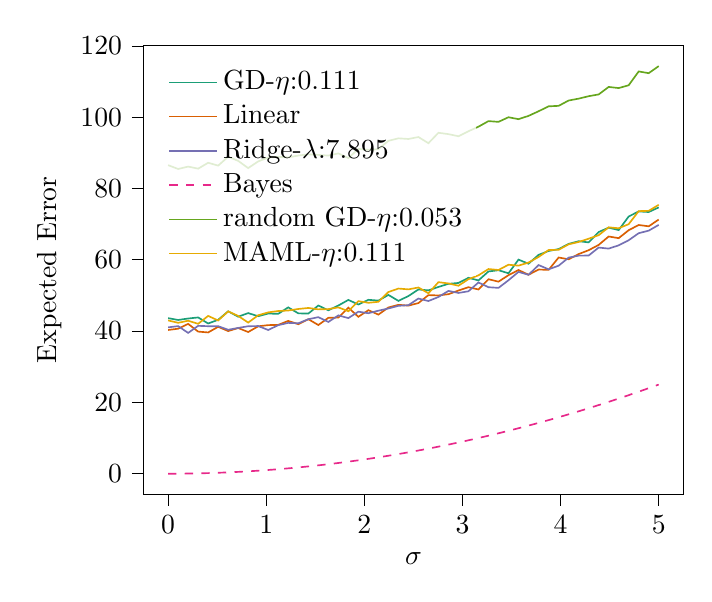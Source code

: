 % This file was created with tikzplotlib v0.10.1.
\begin{tikzpicture}

\definecolor{chocolate217952}{RGB}{217,95,2}
\definecolor{darkcyan27158119}{RGB}{27,158,119}
\definecolor{darkgoldenrod16611829}{RGB}{166,118,29}
\definecolor{darkgray176}{RGB}{176,176,176}
\definecolor{deeppink23141138}{RGB}{231,41,138}
\definecolor{lightslategray117112179}{RGB}{117,112,179}
\definecolor{olivedrab10216630}{RGB}{102,166,30}
\definecolor{orange2301712}{RGB}{230,171,2}

\begin{axis}[
legend cell align={left},
legend style={
  fill opacity=0.8,
  draw opacity=1,
  text opacity=1,
  at={(0.03,0.97)},
  anchor=north west,
  draw=none
},
tick align=outside,
tick pos=left,
x grid style={darkgray176},
xlabel={\(\displaystyle \sigma\)},
xmin=-0.25, xmax=5.25,
xtick style={color=black},
y grid style={darkgray176},
ylabel={Expected Error},
ymin=-5.715, ymax=120.015,
ytick style={color=black}
]
\addplot [semithick, darkcyan27158119]
table {%
0 43.624
0.102 43.114
0.204 43.518
0.306 43.824
0.408 42.126
0.51 43.161
0.612 45.536
0.714 44.033
0.816 45.04
0.918 44.166
1.02 44.913
1.122 44.835
1.224 46.648
1.327 44.968
1.429 44.909
1.531 47.168
1.633 45.821
1.735 47.17
1.837 48.735
1.939 47.452
2.041 48.763
2.143 48.549
2.245 50.14
2.347 48.467
2.449 49.822
2.551 51.663
2.653 51.415
2.755 52.373
2.857 53.251
2.959 53.493
3.061 54.936
3.163 54.204
3.265 56.72
3.367 57.071
3.469 56.2
3.571 60.039
3.673 58.883
3.776 61.377
3.878 62.46
3.98 63.0
4.082 64.451
4.184 65.197
4.286 64.868
4.388 67.774
4.49 69.002
4.592 68.319
4.694 72.134
4.796 73.552
4.898 73.384
5 74.683
};
\addlegendentry{GD-$\eta$:0.111}
\addplot [semithick, chocolate217952]
table {%
0 40.304
0.102 40.664
0.204 42.017
0.306 39.85
0.408 39.616
0.51 41.199
0.612 39.998
0.714 40.857
0.816 39.731
0.918 41.337
1.02 41.667
1.122 41.741
1.224 42.858
1.327 41.924
1.429 43.33
1.531 41.696
1.633 43.712
1.735 43.778
1.837 46.577
1.939 43.994
2.041 45.862
2.143 44.613
2.245 46.617
2.347 47.355
2.449 47.139
2.551 47.851
2.653 50.088
2.755 49.985
2.857 50.342
2.959 51.368
3.061 52.3
3.163 51.666
3.265 54.543
3.367 53.856
3.469 55.675
3.571 57.123
3.673 55.797
3.776 57.259
3.878 57.161
3.98 60.633
4.082 60.128
4.184 61.591
4.286 62.679
4.388 64.159
4.49 66.523
4.592 66.057
4.694 68.287
4.796 69.75
4.898 69.382
5 71.264
};
\addlegendentry{Linear}
\addplot [semithick, lightslategray117112179]
table {%
0 41.04
0.102 41.392
0.204 39.483
0.306 41.471
0.408 41.364
0.51 41.377
0.612 40.364
0.714 40.882
0.816 41.354
0.918 41.407
1.02 40.301
1.122 41.656
1.224 42.295
1.327 42.182
1.429 43.325
1.531 43.902
1.633 42.557
1.735 44.398
1.837 43.641
1.939 45.438
2.041 45.011
2.143 45.714
2.245 46.335
2.347 47.08
2.449 47.253
2.551 49.121
2.653 48.426
2.755 49.563
2.857 51.262
2.959 50.691
3.061 51.159
3.163 53.63
3.265 52.303
3.367 52.111
3.469 54.25
3.571 56.592
3.673 55.783
3.776 58.513
3.878 57.32
3.98 58.332
4.082 60.603
4.184 61.148
4.286 61.187
4.388 63.42
4.49 63.127
4.592 64.042
4.694 65.477
4.796 67.449
4.898 68.162
5 69.776
};
\addlegendentry{Ridge-$\lambda$:7.895}
\addplot [semithick, deeppink23141138, dashed]
table {%
0 0
0.102 0.01
0.204 0.042
0.306 0.094
0.408 0.167
0.51 0.26
0.612 0.375
0.714 0.51
0.816 0.666
0.918 0.843
1.02 1.041
1.122 1.26
1.224 1.499
1.327 1.759
1.429 2.04
1.531 2.342
1.633 2.665
1.735 3.008
1.837 3.373
1.939 3.758
2.041 4.164
2.143 4.591
2.245 5.038
2.347 5.507
2.449 5.996
2.551 6.506
2.653 7.037
2.755 7.589
2.857 8.161
2.959 8.754
3.061 9.369
3.163 10.004
3.265 10.659
3.367 11.336
3.469 12.033
3.571 12.752
3.673 13.491
3.776 14.251
3.878 15.031
3.98 15.833
4.082 16.655
4.184 17.498
4.286 18.362
4.388 19.247
4.49 20.153
4.592 21.079
4.694 22.027
4.796 22.995
4.898 23.984
5 24.993
};
\addlegendentry{Bayes}
\addplot [semithick, olivedrab10216630]
table {%
0 86.534
0.102 85.455
0.204 86.13
0.306 85.548
0.408 87.2
0.51 86.402
0.612 88.888
0.714 87.733
0.816 85.703
0.918 87.582
1.02 88.65
1.122 88.875
1.224 88.702
1.327 89.223
1.429 89.567
1.531 89.411
1.633 89.211
1.735 89.828
1.837 88.519
1.939 91.093
2.041 90.809
2.143 91.019
2.245 93.355
2.347 94.056
2.449 93.868
2.551 94.419
2.653 92.689
2.755 95.609
2.857 95.231
2.959 94.635
3.061 96.047
3.163 97.319
3.265 98.88
3.367 98.674
3.469 99.968
3.571 99.427
3.673 100.348
3.776 101.651
3.878 103.031
3.98 103.163
4.082 104.66
4.184 105.183
4.286 105.869
4.388 106.366
4.49 108.467
4.592 108.147
4.694 108.937
4.796 112.815
4.898 112.325
5 114.3
};
\addlegendentry{random GD-$\eta$:0.053}
\addplot [semithick, orange2301712]
table {%
0 42.986
0.102 42.319
0.204 42.894
0.306 42.038
0.408 44.252
0.51 42.963
0.612 45.523
0.714 44.259
0.816 42.377
0.918 44.432
1.02 45.243
1.122 45.624
1.224 45.764
1.327 46.199
1.429 46.482
1.531 46.09
1.633 46.166
1.735 46.644
1.837 45.565
1.939 48.401
2.041 47.93
2.143 48.214
2.245 50.949
2.347 51.923
2.449 51.691
2.551 52.224
2.653 50.591
2.755 53.716
2.857 53.359
2.959 52.713
3.061 54.55
3.163 55.633
3.265 57.397
3.367 57.133
3.469 58.602
3.571 58.348
3.673 59.217
3.776 60.785
3.878 62.724
3.98 62.795
4.082 64.328
4.184 64.986
4.286 65.909
4.388 66.891
4.49 69.102
4.592 68.828
4.694 69.982
4.796 73.632
4.898 73.722
5 75.411
};
\addlegendentry{MAML-$\eta$:0.111}

\end{axis}

\end{tikzpicture}
